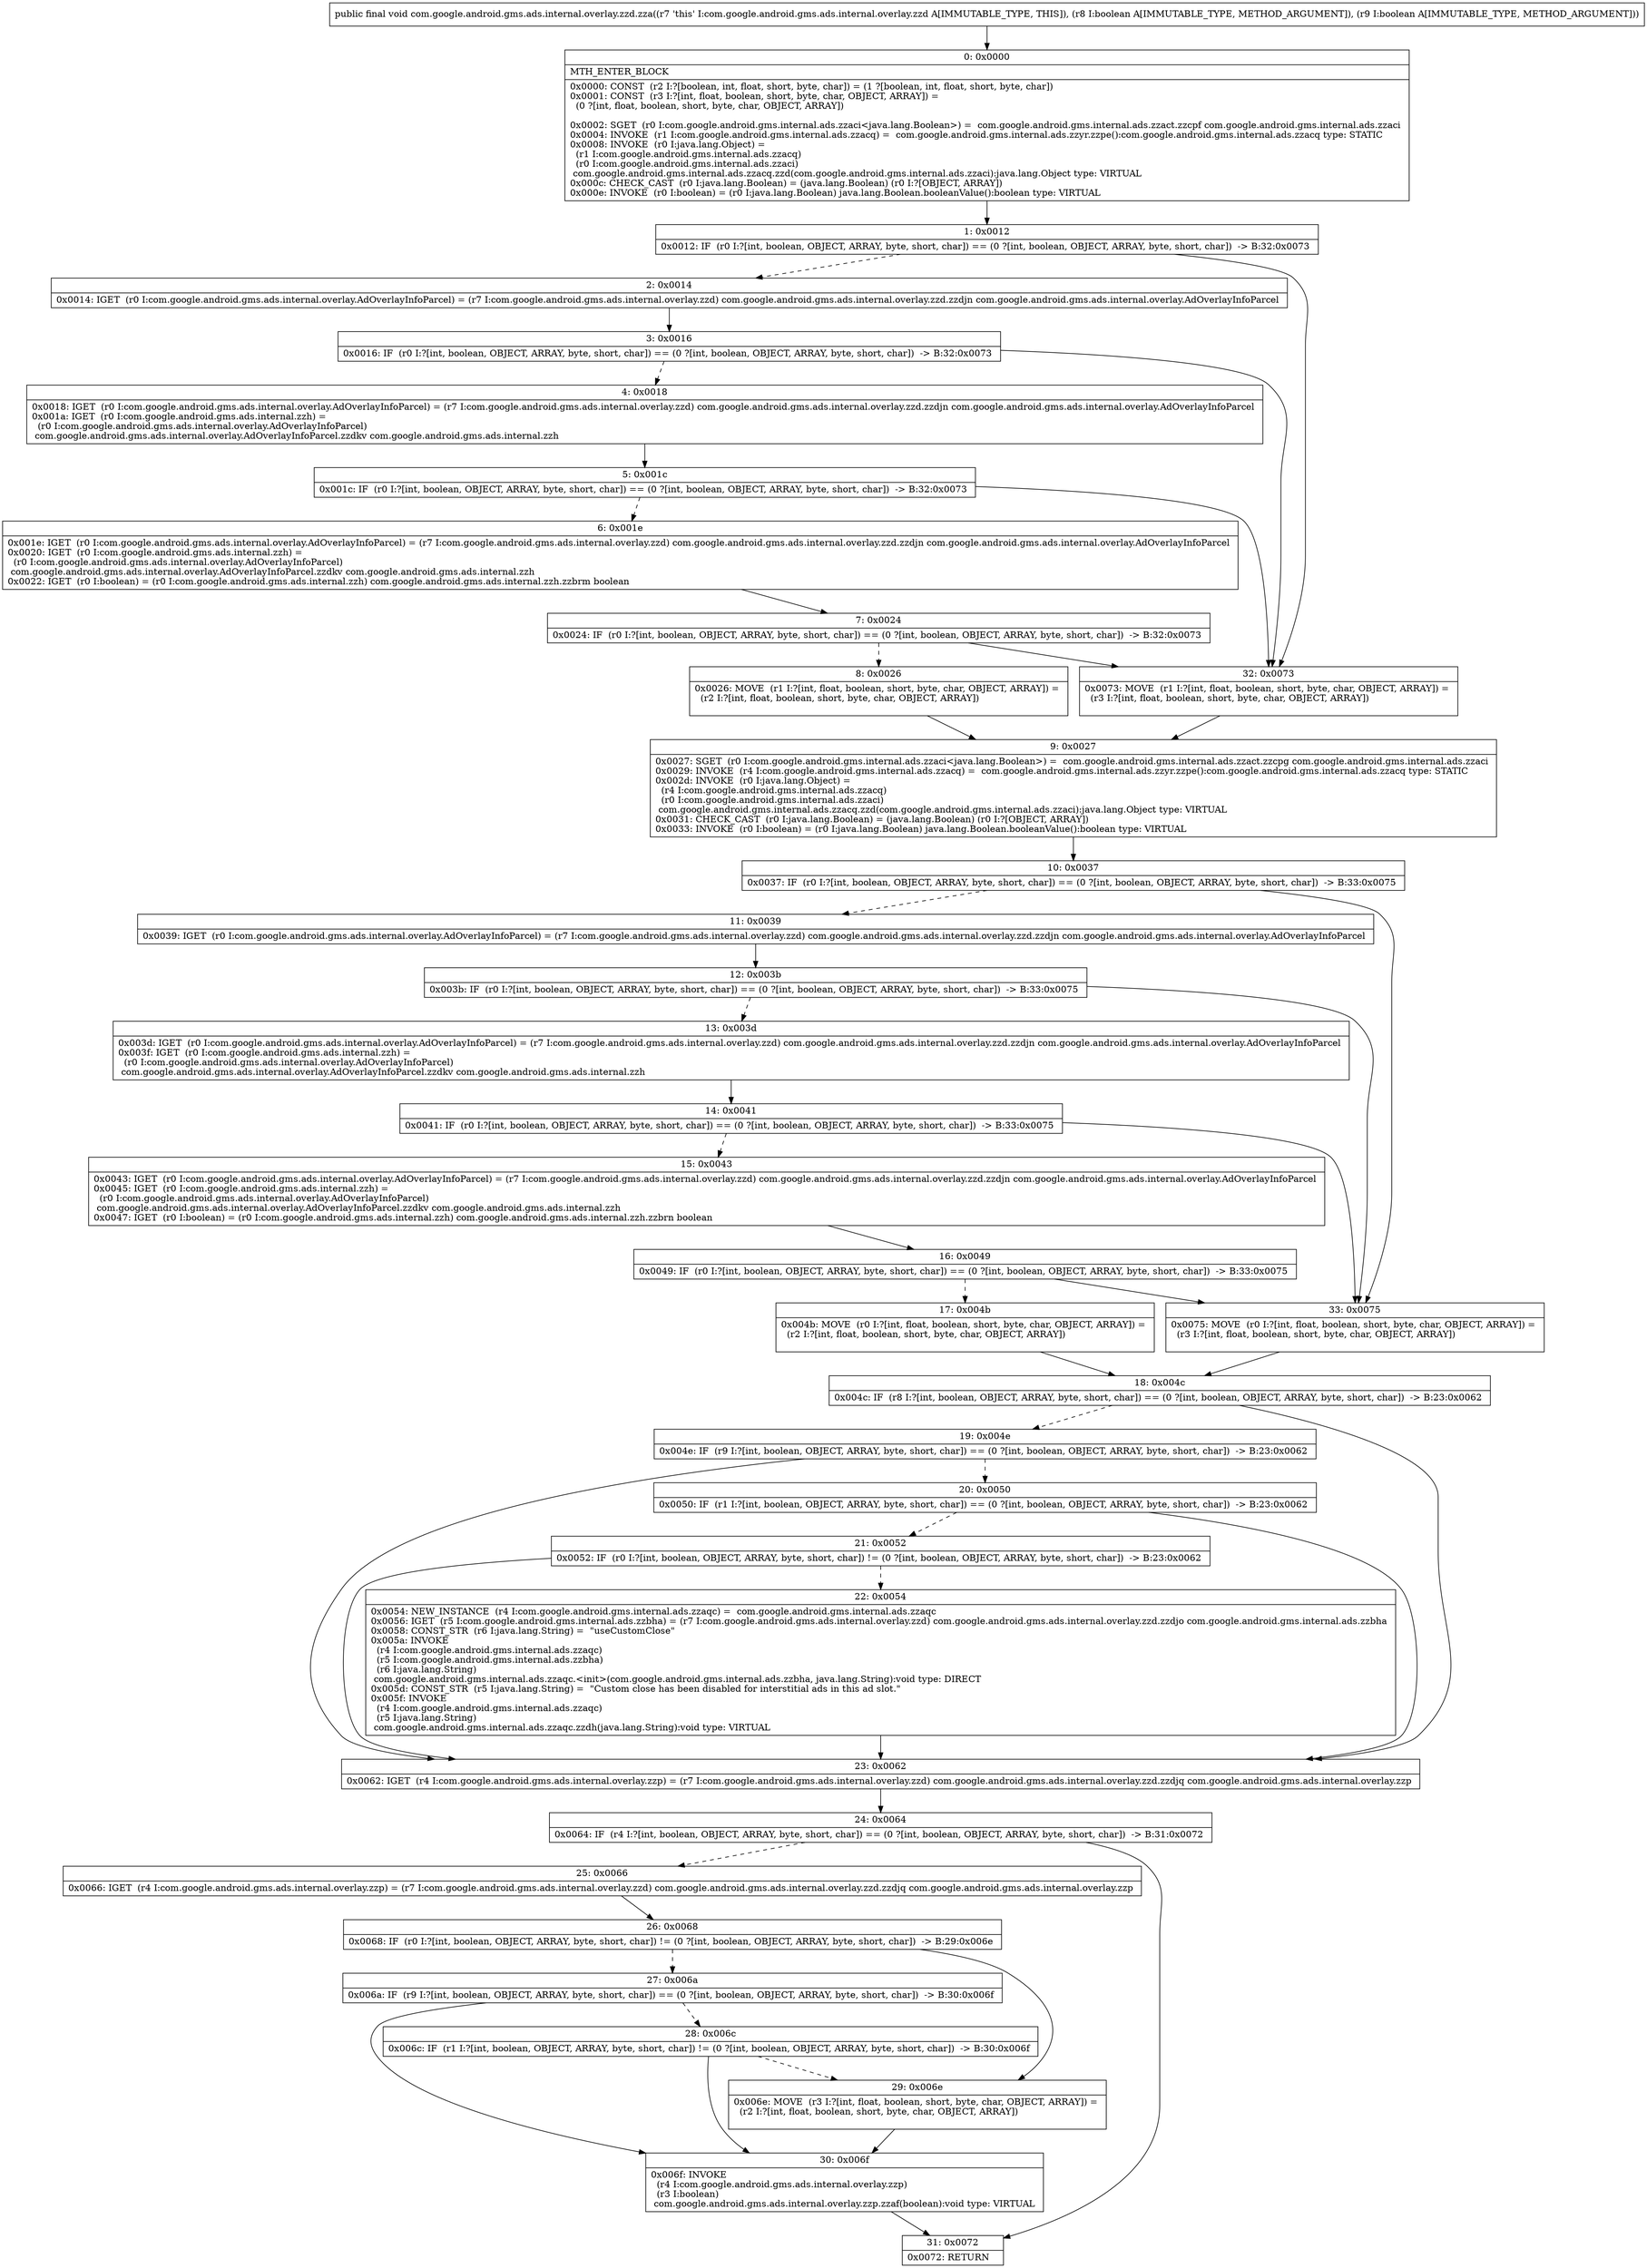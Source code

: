 digraph "CFG forcom.google.android.gms.ads.internal.overlay.zzd.zza(ZZ)V" {
Node_0 [shape=record,label="{0\:\ 0x0000|MTH_ENTER_BLOCK\l|0x0000: CONST  (r2 I:?[boolean, int, float, short, byte, char]) = (1 ?[boolean, int, float, short, byte, char]) \l0x0001: CONST  (r3 I:?[int, float, boolean, short, byte, char, OBJECT, ARRAY]) = \l  (0 ?[int, float, boolean, short, byte, char, OBJECT, ARRAY])\l \l0x0002: SGET  (r0 I:com.google.android.gms.internal.ads.zzaci\<java.lang.Boolean\>) =  com.google.android.gms.internal.ads.zzact.zzcpf com.google.android.gms.internal.ads.zzaci \l0x0004: INVOKE  (r1 I:com.google.android.gms.internal.ads.zzacq) =  com.google.android.gms.internal.ads.zzyr.zzpe():com.google.android.gms.internal.ads.zzacq type: STATIC \l0x0008: INVOKE  (r0 I:java.lang.Object) = \l  (r1 I:com.google.android.gms.internal.ads.zzacq)\l  (r0 I:com.google.android.gms.internal.ads.zzaci)\l com.google.android.gms.internal.ads.zzacq.zzd(com.google.android.gms.internal.ads.zzaci):java.lang.Object type: VIRTUAL \l0x000c: CHECK_CAST  (r0 I:java.lang.Boolean) = (java.lang.Boolean) (r0 I:?[OBJECT, ARRAY]) \l0x000e: INVOKE  (r0 I:boolean) = (r0 I:java.lang.Boolean) java.lang.Boolean.booleanValue():boolean type: VIRTUAL \l}"];
Node_1 [shape=record,label="{1\:\ 0x0012|0x0012: IF  (r0 I:?[int, boolean, OBJECT, ARRAY, byte, short, char]) == (0 ?[int, boolean, OBJECT, ARRAY, byte, short, char])  \-\> B:32:0x0073 \l}"];
Node_2 [shape=record,label="{2\:\ 0x0014|0x0014: IGET  (r0 I:com.google.android.gms.ads.internal.overlay.AdOverlayInfoParcel) = (r7 I:com.google.android.gms.ads.internal.overlay.zzd) com.google.android.gms.ads.internal.overlay.zzd.zzdjn com.google.android.gms.ads.internal.overlay.AdOverlayInfoParcel \l}"];
Node_3 [shape=record,label="{3\:\ 0x0016|0x0016: IF  (r0 I:?[int, boolean, OBJECT, ARRAY, byte, short, char]) == (0 ?[int, boolean, OBJECT, ARRAY, byte, short, char])  \-\> B:32:0x0073 \l}"];
Node_4 [shape=record,label="{4\:\ 0x0018|0x0018: IGET  (r0 I:com.google.android.gms.ads.internal.overlay.AdOverlayInfoParcel) = (r7 I:com.google.android.gms.ads.internal.overlay.zzd) com.google.android.gms.ads.internal.overlay.zzd.zzdjn com.google.android.gms.ads.internal.overlay.AdOverlayInfoParcel \l0x001a: IGET  (r0 I:com.google.android.gms.ads.internal.zzh) = \l  (r0 I:com.google.android.gms.ads.internal.overlay.AdOverlayInfoParcel)\l com.google.android.gms.ads.internal.overlay.AdOverlayInfoParcel.zzdkv com.google.android.gms.ads.internal.zzh \l}"];
Node_5 [shape=record,label="{5\:\ 0x001c|0x001c: IF  (r0 I:?[int, boolean, OBJECT, ARRAY, byte, short, char]) == (0 ?[int, boolean, OBJECT, ARRAY, byte, short, char])  \-\> B:32:0x0073 \l}"];
Node_6 [shape=record,label="{6\:\ 0x001e|0x001e: IGET  (r0 I:com.google.android.gms.ads.internal.overlay.AdOverlayInfoParcel) = (r7 I:com.google.android.gms.ads.internal.overlay.zzd) com.google.android.gms.ads.internal.overlay.zzd.zzdjn com.google.android.gms.ads.internal.overlay.AdOverlayInfoParcel \l0x0020: IGET  (r0 I:com.google.android.gms.ads.internal.zzh) = \l  (r0 I:com.google.android.gms.ads.internal.overlay.AdOverlayInfoParcel)\l com.google.android.gms.ads.internal.overlay.AdOverlayInfoParcel.zzdkv com.google.android.gms.ads.internal.zzh \l0x0022: IGET  (r0 I:boolean) = (r0 I:com.google.android.gms.ads.internal.zzh) com.google.android.gms.ads.internal.zzh.zzbrm boolean \l}"];
Node_7 [shape=record,label="{7\:\ 0x0024|0x0024: IF  (r0 I:?[int, boolean, OBJECT, ARRAY, byte, short, char]) == (0 ?[int, boolean, OBJECT, ARRAY, byte, short, char])  \-\> B:32:0x0073 \l}"];
Node_8 [shape=record,label="{8\:\ 0x0026|0x0026: MOVE  (r1 I:?[int, float, boolean, short, byte, char, OBJECT, ARRAY]) = \l  (r2 I:?[int, float, boolean, short, byte, char, OBJECT, ARRAY])\l \l}"];
Node_9 [shape=record,label="{9\:\ 0x0027|0x0027: SGET  (r0 I:com.google.android.gms.internal.ads.zzaci\<java.lang.Boolean\>) =  com.google.android.gms.internal.ads.zzact.zzcpg com.google.android.gms.internal.ads.zzaci \l0x0029: INVOKE  (r4 I:com.google.android.gms.internal.ads.zzacq) =  com.google.android.gms.internal.ads.zzyr.zzpe():com.google.android.gms.internal.ads.zzacq type: STATIC \l0x002d: INVOKE  (r0 I:java.lang.Object) = \l  (r4 I:com.google.android.gms.internal.ads.zzacq)\l  (r0 I:com.google.android.gms.internal.ads.zzaci)\l com.google.android.gms.internal.ads.zzacq.zzd(com.google.android.gms.internal.ads.zzaci):java.lang.Object type: VIRTUAL \l0x0031: CHECK_CAST  (r0 I:java.lang.Boolean) = (java.lang.Boolean) (r0 I:?[OBJECT, ARRAY]) \l0x0033: INVOKE  (r0 I:boolean) = (r0 I:java.lang.Boolean) java.lang.Boolean.booleanValue():boolean type: VIRTUAL \l}"];
Node_10 [shape=record,label="{10\:\ 0x0037|0x0037: IF  (r0 I:?[int, boolean, OBJECT, ARRAY, byte, short, char]) == (0 ?[int, boolean, OBJECT, ARRAY, byte, short, char])  \-\> B:33:0x0075 \l}"];
Node_11 [shape=record,label="{11\:\ 0x0039|0x0039: IGET  (r0 I:com.google.android.gms.ads.internal.overlay.AdOverlayInfoParcel) = (r7 I:com.google.android.gms.ads.internal.overlay.zzd) com.google.android.gms.ads.internal.overlay.zzd.zzdjn com.google.android.gms.ads.internal.overlay.AdOverlayInfoParcel \l}"];
Node_12 [shape=record,label="{12\:\ 0x003b|0x003b: IF  (r0 I:?[int, boolean, OBJECT, ARRAY, byte, short, char]) == (0 ?[int, boolean, OBJECT, ARRAY, byte, short, char])  \-\> B:33:0x0075 \l}"];
Node_13 [shape=record,label="{13\:\ 0x003d|0x003d: IGET  (r0 I:com.google.android.gms.ads.internal.overlay.AdOverlayInfoParcel) = (r7 I:com.google.android.gms.ads.internal.overlay.zzd) com.google.android.gms.ads.internal.overlay.zzd.zzdjn com.google.android.gms.ads.internal.overlay.AdOverlayInfoParcel \l0x003f: IGET  (r0 I:com.google.android.gms.ads.internal.zzh) = \l  (r0 I:com.google.android.gms.ads.internal.overlay.AdOverlayInfoParcel)\l com.google.android.gms.ads.internal.overlay.AdOverlayInfoParcel.zzdkv com.google.android.gms.ads.internal.zzh \l}"];
Node_14 [shape=record,label="{14\:\ 0x0041|0x0041: IF  (r0 I:?[int, boolean, OBJECT, ARRAY, byte, short, char]) == (0 ?[int, boolean, OBJECT, ARRAY, byte, short, char])  \-\> B:33:0x0075 \l}"];
Node_15 [shape=record,label="{15\:\ 0x0043|0x0043: IGET  (r0 I:com.google.android.gms.ads.internal.overlay.AdOverlayInfoParcel) = (r7 I:com.google.android.gms.ads.internal.overlay.zzd) com.google.android.gms.ads.internal.overlay.zzd.zzdjn com.google.android.gms.ads.internal.overlay.AdOverlayInfoParcel \l0x0045: IGET  (r0 I:com.google.android.gms.ads.internal.zzh) = \l  (r0 I:com.google.android.gms.ads.internal.overlay.AdOverlayInfoParcel)\l com.google.android.gms.ads.internal.overlay.AdOverlayInfoParcel.zzdkv com.google.android.gms.ads.internal.zzh \l0x0047: IGET  (r0 I:boolean) = (r0 I:com.google.android.gms.ads.internal.zzh) com.google.android.gms.ads.internal.zzh.zzbrn boolean \l}"];
Node_16 [shape=record,label="{16\:\ 0x0049|0x0049: IF  (r0 I:?[int, boolean, OBJECT, ARRAY, byte, short, char]) == (0 ?[int, boolean, OBJECT, ARRAY, byte, short, char])  \-\> B:33:0x0075 \l}"];
Node_17 [shape=record,label="{17\:\ 0x004b|0x004b: MOVE  (r0 I:?[int, float, boolean, short, byte, char, OBJECT, ARRAY]) = \l  (r2 I:?[int, float, boolean, short, byte, char, OBJECT, ARRAY])\l \l}"];
Node_18 [shape=record,label="{18\:\ 0x004c|0x004c: IF  (r8 I:?[int, boolean, OBJECT, ARRAY, byte, short, char]) == (0 ?[int, boolean, OBJECT, ARRAY, byte, short, char])  \-\> B:23:0x0062 \l}"];
Node_19 [shape=record,label="{19\:\ 0x004e|0x004e: IF  (r9 I:?[int, boolean, OBJECT, ARRAY, byte, short, char]) == (0 ?[int, boolean, OBJECT, ARRAY, byte, short, char])  \-\> B:23:0x0062 \l}"];
Node_20 [shape=record,label="{20\:\ 0x0050|0x0050: IF  (r1 I:?[int, boolean, OBJECT, ARRAY, byte, short, char]) == (0 ?[int, boolean, OBJECT, ARRAY, byte, short, char])  \-\> B:23:0x0062 \l}"];
Node_21 [shape=record,label="{21\:\ 0x0052|0x0052: IF  (r0 I:?[int, boolean, OBJECT, ARRAY, byte, short, char]) != (0 ?[int, boolean, OBJECT, ARRAY, byte, short, char])  \-\> B:23:0x0062 \l}"];
Node_22 [shape=record,label="{22\:\ 0x0054|0x0054: NEW_INSTANCE  (r4 I:com.google.android.gms.internal.ads.zzaqc) =  com.google.android.gms.internal.ads.zzaqc \l0x0056: IGET  (r5 I:com.google.android.gms.internal.ads.zzbha) = (r7 I:com.google.android.gms.ads.internal.overlay.zzd) com.google.android.gms.ads.internal.overlay.zzd.zzdjo com.google.android.gms.internal.ads.zzbha \l0x0058: CONST_STR  (r6 I:java.lang.String) =  \"useCustomClose\" \l0x005a: INVOKE  \l  (r4 I:com.google.android.gms.internal.ads.zzaqc)\l  (r5 I:com.google.android.gms.internal.ads.zzbha)\l  (r6 I:java.lang.String)\l com.google.android.gms.internal.ads.zzaqc.\<init\>(com.google.android.gms.internal.ads.zzbha, java.lang.String):void type: DIRECT \l0x005d: CONST_STR  (r5 I:java.lang.String) =  \"Custom close has been disabled for interstitial ads in this ad slot.\" \l0x005f: INVOKE  \l  (r4 I:com.google.android.gms.internal.ads.zzaqc)\l  (r5 I:java.lang.String)\l com.google.android.gms.internal.ads.zzaqc.zzdh(java.lang.String):void type: VIRTUAL \l}"];
Node_23 [shape=record,label="{23\:\ 0x0062|0x0062: IGET  (r4 I:com.google.android.gms.ads.internal.overlay.zzp) = (r7 I:com.google.android.gms.ads.internal.overlay.zzd) com.google.android.gms.ads.internal.overlay.zzd.zzdjq com.google.android.gms.ads.internal.overlay.zzp \l}"];
Node_24 [shape=record,label="{24\:\ 0x0064|0x0064: IF  (r4 I:?[int, boolean, OBJECT, ARRAY, byte, short, char]) == (0 ?[int, boolean, OBJECT, ARRAY, byte, short, char])  \-\> B:31:0x0072 \l}"];
Node_25 [shape=record,label="{25\:\ 0x0066|0x0066: IGET  (r4 I:com.google.android.gms.ads.internal.overlay.zzp) = (r7 I:com.google.android.gms.ads.internal.overlay.zzd) com.google.android.gms.ads.internal.overlay.zzd.zzdjq com.google.android.gms.ads.internal.overlay.zzp \l}"];
Node_26 [shape=record,label="{26\:\ 0x0068|0x0068: IF  (r0 I:?[int, boolean, OBJECT, ARRAY, byte, short, char]) != (0 ?[int, boolean, OBJECT, ARRAY, byte, short, char])  \-\> B:29:0x006e \l}"];
Node_27 [shape=record,label="{27\:\ 0x006a|0x006a: IF  (r9 I:?[int, boolean, OBJECT, ARRAY, byte, short, char]) == (0 ?[int, boolean, OBJECT, ARRAY, byte, short, char])  \-\> B:30:0x006f \l}"];
Node_28 [shape=record,label="{28\:\ 0x006c|0x006c: IF  (r1 I:?[int, boolean, OBJECT, ARRAY, byte, short, char]) != (0 ?[int, boolean, OBJECT, ARRAY, byte, short, char])  \-\> B:30:0x006f \l}"];
Node_29 [shape=record,label="{29\:\ 0x006e|0x006e: MOVE  (r3 I:?[int, float, boolean, short, byte, char, OBJECT, ARRAY]) = \l  (r2 I:?[int, float, boolean, short, byte, char, OBJECT, ARRAY])\l \l}"];
Node_30 [shape=record,label="{30\:\ 0x006f|0x006f: INVOKE  \l  (r4 I:com.google.android.gms.ads.internal.overlay.zzp)\l  (r3 I:boolean)\l com.google.android.gms.ads.internal.overlay.zzp.zzaf(boolean):void type: VIRTUAL \l}"];
Node_31 [shape=record,label="{31\:\ 0x0072|0x0072: RETURN   \l}"];
Node_32 [shape=record,label="{32\:\ 0x0073|0x0073: MOVE  (r1 I:?[int, float, boolean, short, byte, char, OBJECT, ARRAY]) = \l  (r3 I:?[int, float, boolean, short, byte, char, OBJECT, ARRAY])\l \l}"];
Node_33 [shape=record,label="{33\:\ 0x0075|0x0075: MOVE  (r0 I:?[int, float, boolean, short, byte, char, OBJECT, ARRAY]) = \l  (r3 I:?[int, float, boolean, short, byte, char, OBJECT, ARRAY])\l \l}"];
MethodNode[shape=record,label="{public final void com.google.android.gms.ads.internal.overlay.zzd.zza((r7 'this' I:com.google.android.gms.ads.internal.overlay.zzd A[IMMUTABLE_TYPE, THIS]), (r8 I:boolean A[IMMUTABLE_TYPE, METHOD_ARGUMENT]), (r9 I:boolean A[IMMUTABLE_TYPE, METHOD_ARGUMENT])) }"];
MethodNode -> Node_0;
Node_0 -> Node_1;
Node_1 -> Node_2[style=dashed];
Node_1 -> Node_32;
Node_2 -> Node_3;
Node_3 -> Node_4[style=dashed];
Node_3 -> Node_32;
Node_4 -> Node_5;
Node_5 -> Node_6[style=dashed];
Node_5 -> Node_32;
Node_6 -> Node_7;
Node_7 -> Node_8[style=dashed];
Node_7 -> Node_32;
Node_8 -> Node_9;
Node_9 -> Node_10;
Node_10 -> Node_11[style=dashed];
Node_10 -> Node_33;
Node_11 -> Node_12;
Node_12 -> Node_13[style=dashed];
Node_12 -> Node_33;
Node_13 -> Node_14;
Node_14 -> Node_15[style=dashed];
Node_14 -> Node_33;
Node_15 -> Node_16;
Node_16 -> Node_17[style=dashed];
Node_16 -> Node_33;
Node_17 -> Node_18;
Node_18 -> Node_19[style=dashed];
Node_18 -> Node_23;
Node_19 -> Node_20[style=dashed];
Node_19 -> Node_23;
Node_20 -> Node_21[style=dashed];
Node_20 -> Node_23;
Node_21 -> Node_22[style=dashed];
Node_21 -> Node_23;
Node_22 -> Node_23;
Node_23 -> Node_24;
Node_24 -> Node_25[style=dashed];
Node_24 -> Node_31;
Node_25 -> Node_26;
Node_26 -> Node_27[style=dashed];
Node_26 -> Node_29;
Node_27 -> Node_28[style=dashed];
Node_27 -> Node_30;
Node_28 -> Node_29[style=dashed];
Node_28 -> Node_30;
Node_29 -> Node_30;
Node_30 -> Node_31;
Node_32 -> Node_9;
Node_33 -> Node_18;
}

